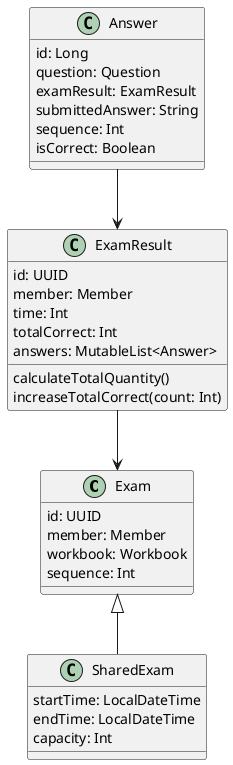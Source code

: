@startuml
class Exam {
    id: UUID
    member: Member
    workbook: Workbook
    sequence: Int
}

class Answer {
    id: Long
    question: Question
    examResult: ExamResult
    submittedAnswer: String
    sequence: Int
    isCorrect: Boolean
}

class SharedExam {
    startTime: LocalDateTime
    endTime: LocalDateTime
    capacity: Int
}


class ExamResult {
    id: UUID
    member: Member
    time: Int
    totalCorrect: Int
    answers: MutableList<Answer>
    calculateTotalQuantity()
    increaseTotalCorrect(count: Int)
}

ExamResult --> Exam
Answer --> ExamResult
Exam <|-- SharedExam



@enduml
